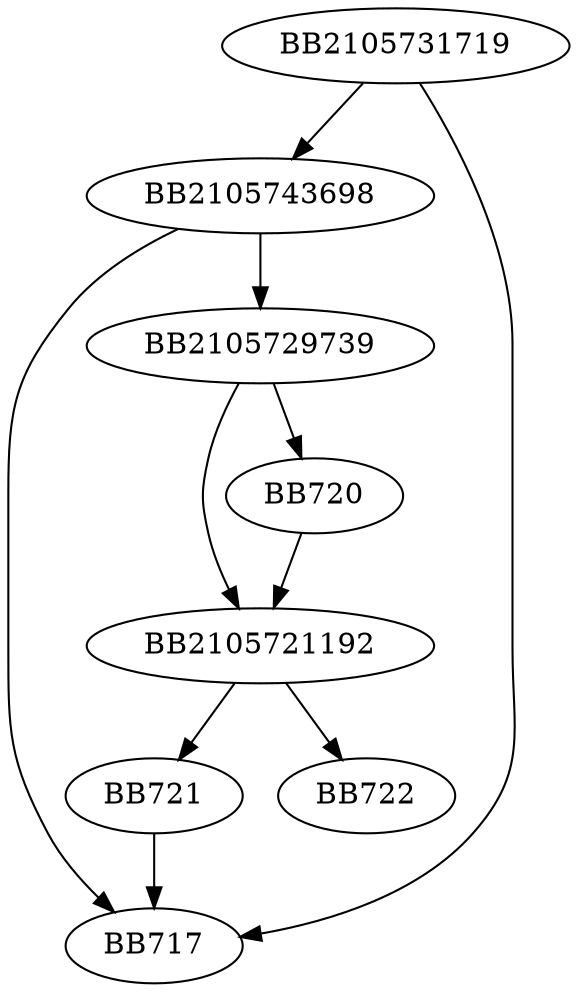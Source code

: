 digraph G{
	BB2105731719->BB2105743698;
	BB2105731719->BB717;
	BB2105743698->BB717;
	BB2105743698->BB2105729739;
	BB2105729739->BB2105721192;
	BB2105729739->BB720;
	BB720->BB2105721192;
	BB2105721192->BB721;
	BB2105721192->BB722;
	BB721->BB717;
}
